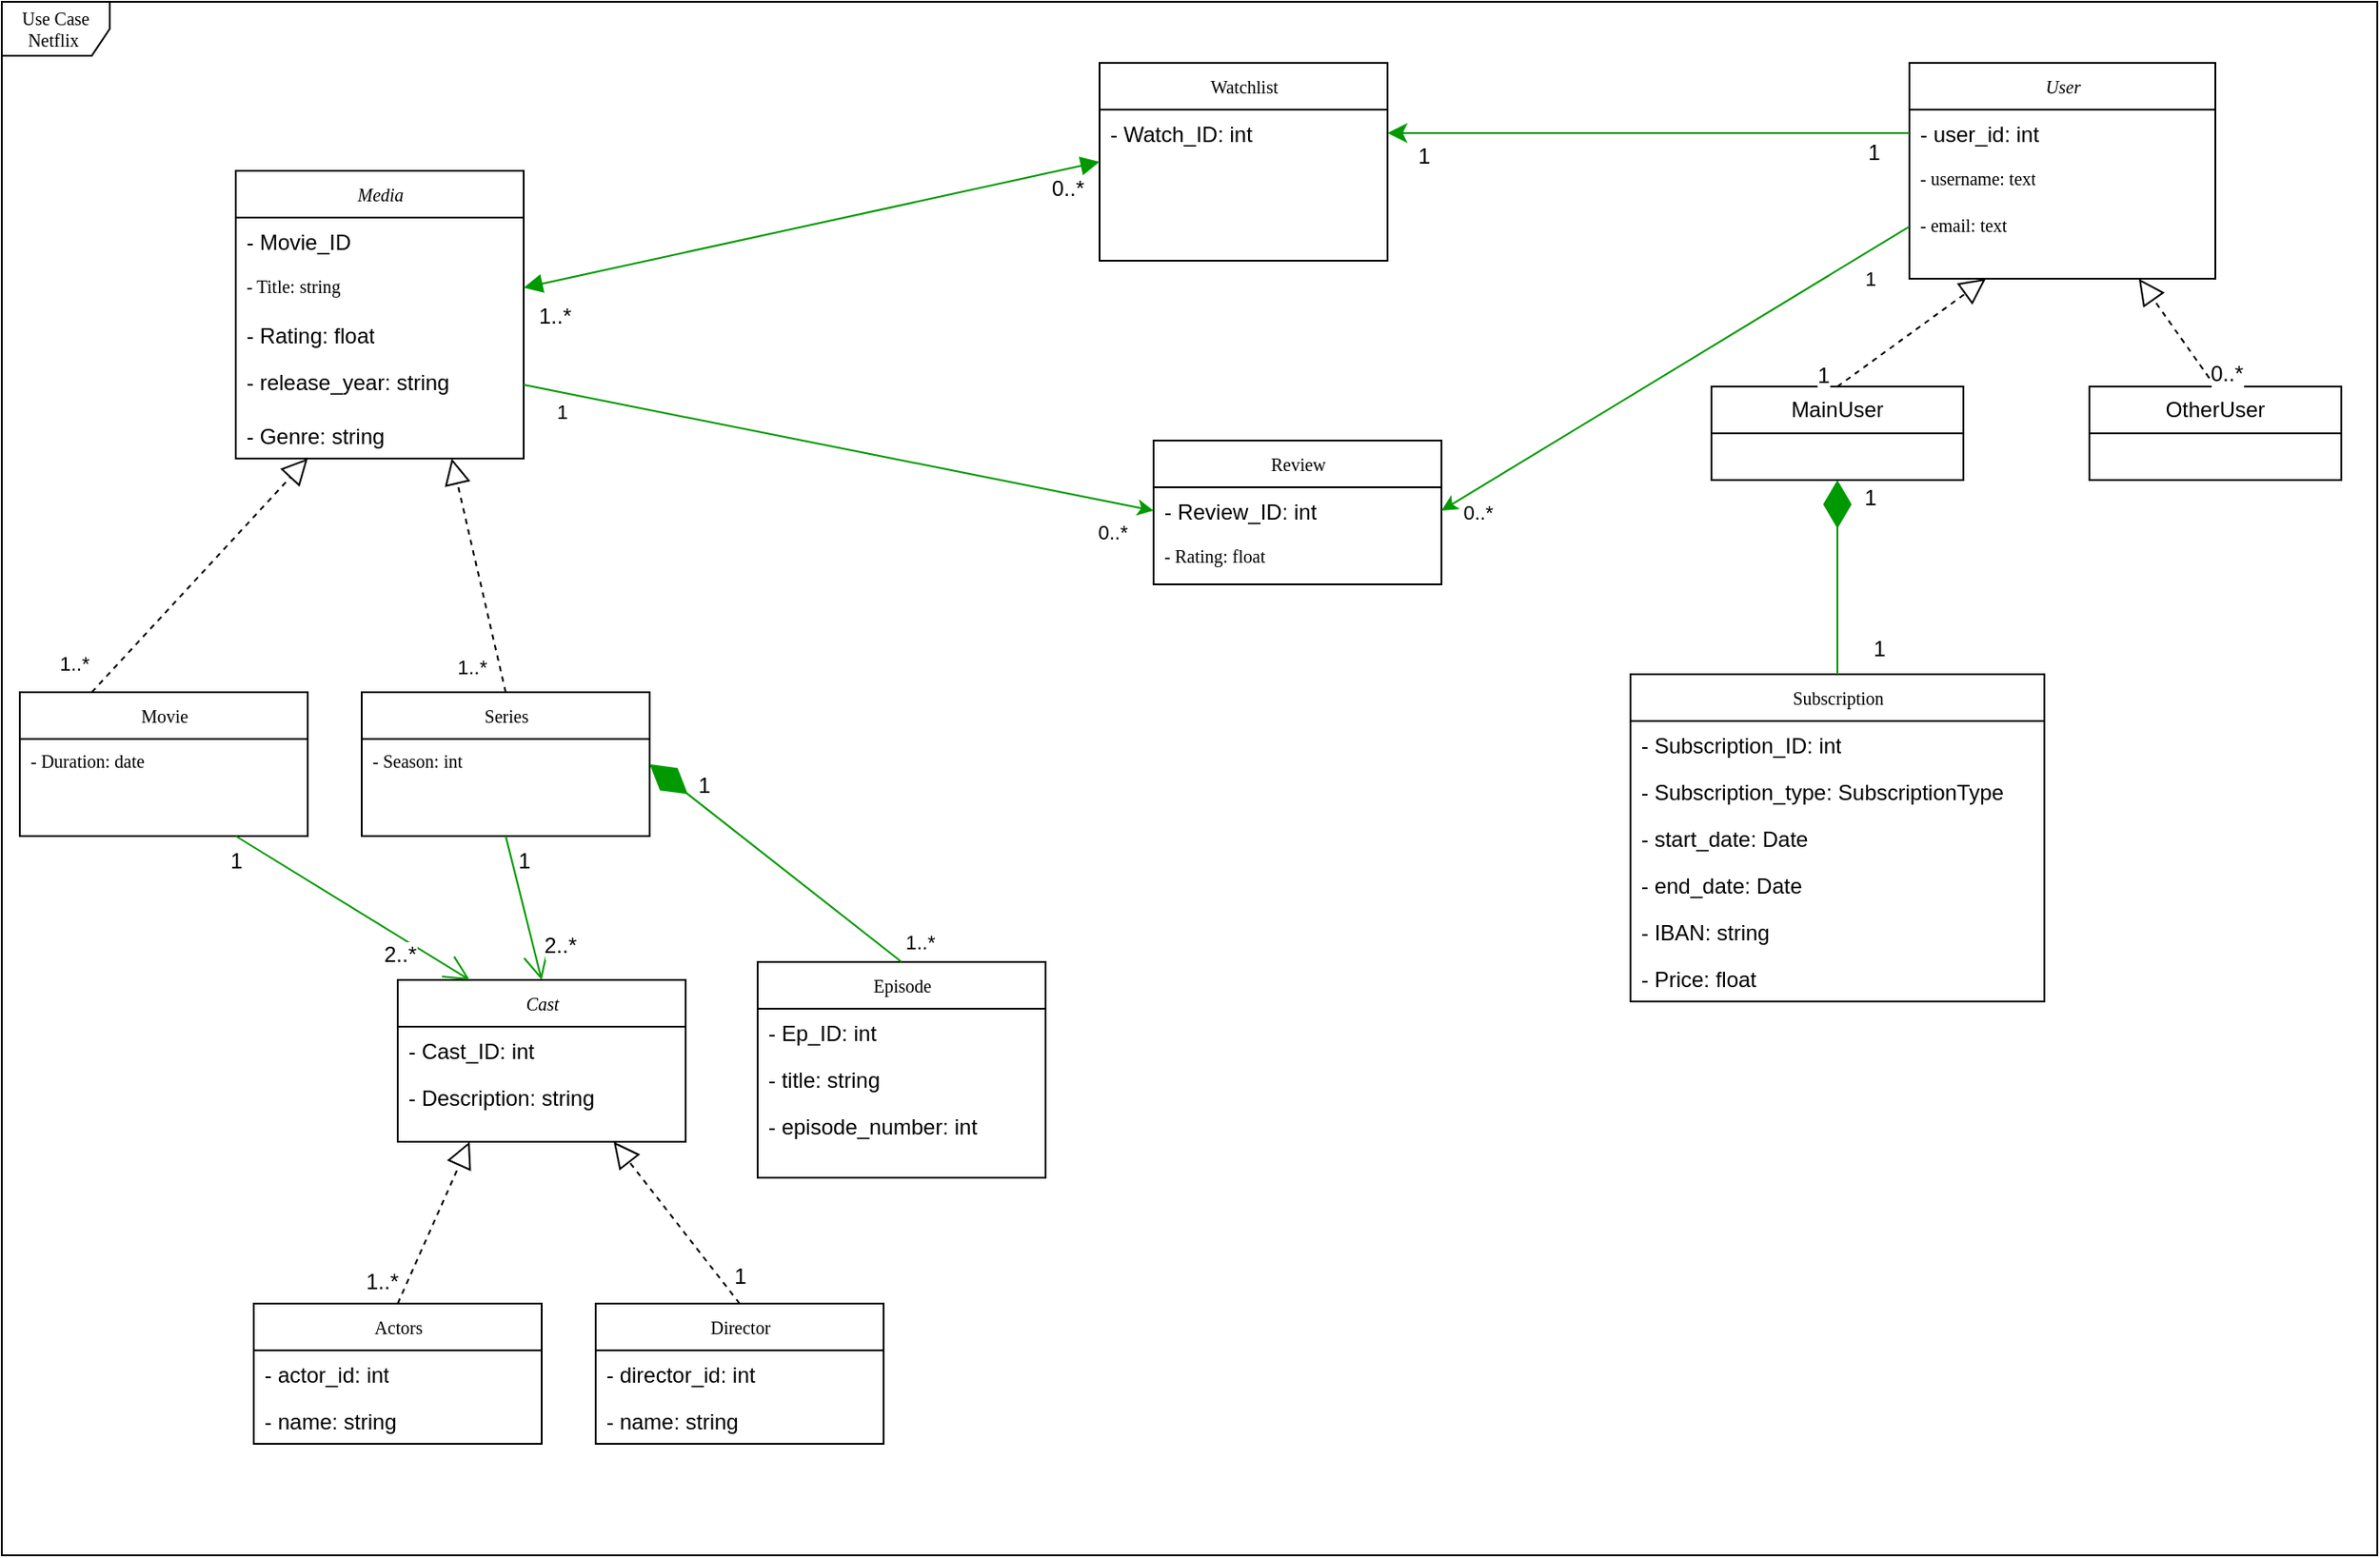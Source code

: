 <mxfile version="24.8.3">
  <diagram name="Page-1" id="c4acf3e9-155e-7222-9cf6-157b1a14988f">
    <mxGraphModel dx="1352" dy="1487" grid="1" gridSize="10" guides="1" tooltips="1" connect="1" arrows="1" fold="1" page="1" pageScale="1" pageWidth="850" pageHeight="1100" background="none" math="0" shadow="0">
      <root>
        <mxCell id="0" />
        <mxCell id="1" parent="0" />
        <mxCell id="17acba5748e5396b-1" value="Use Case Netflix&amp;nbsp;" style="shape=umlFrame;whiteSpace=wrap;html=1;rounded=0;shadow=0;comic=0;labelBackgroundColor=none;strokeWidth=1;fontFamily=Verdana;fontSize=10;align=center;" parent="1" vertex="1">
          <mxGeometry x="60" y="-1064" width="1320" height="864" as="geometry" />
        </mxCell>
        <mxCell id="17acba5748e5396b-30" value="Movie" style="swimlane;html=1;fontStyle=0;childLayout=stackLayout;horizontal=1;startSize=26;fillColor=none;horizontalStack=0;resizeParent=1;resizeLast=0;collapsible=1;marginBottom=0;swimlaneFillColor=#ffffff;rounded=0;shadow=0;comic=0;labelBackgroundColor=none;strokeWidth=1;fontFamily=Verdana;fontSize=10;align=center;" parent="1" vertex="1">
          <mxGeometry x="70" y="-680" width="160" height="80" as="geometry" />
        </mxCell>
        <mxCell id="MXeGfviL51i1jRM-pdPd-1" value="- Duration: date" style="text;html=1;strokeColor=none;fillColor=none;align=left;verticalAlign=top;spacingLeft=4;spacingRight=4;whiteSpace=wrap;overflow=hidden;rotatable=0;points=[[0,0.5],[1,0.5]];portConstraint=eastwest;fontFamily=Verdana;fontSize=10;fontColor=default;fontStyle=0;labelBackgroundColor=none;" parent="17acba5748e5396b-30" vertex="1">
          <mxGeometry y="26" width="160" height="26" as="geometry" />
        </mxCell>
        <mxCell id="u5OW4T7a8DiHMdrfiU4O-11" value="Episode" style="swimlane;html=1;fontStyle=0;childLayout=stackLayout;horizontal=1;startSize=26;fillColor=none;horizontalStack=0;resizeParent=1;resizeLast=0;collapsible=1;marginBottom=0;swimlaneFillColor=#ffffff;rounded=0;shadow=0;comic=0;labelBackgroundColor=none;strokeWidth=1;fontFamily=Verdana;fontSize=10;align=center;" parent="1" vertex="1">
          <mxGeometry x="480" y="-530" width="160" height="120" as="geometry">
            <mxRectangle x="310" y="-756" width="80" height="30" as="alternateBounds" />
          </mxGeometry>
        </mxCell>
        <mxCell id="u5OW4T7a8DiHMdrfiU4O-12" value="- Ep_ID: int&lt;div&gt;&lt;br&gt;&lt;/div&gt;" style="text;html=1;strokeColor=none;fillColor=none;align=left;verticalAlign=top;spacingLeft=4;spacingRight=4;whiteSpace=wrap;overflow=hidden;rotatable=0;points=[[0,0.5],[1,0.5]];portConstraint=eastwest;" parent="u5OW4T7a8DiHMdrfiU4O-11" vertex="1">
          <mxGeometry y="26" width="160" height="26" as="geometry" />
        </mxCell>
        <mxCell id="u5OW4T7a8DiHMdrfiU4O-13" value="&lt;div&gt;- title: string&lt;/div&gt;&lt;div&gt;&lt;br&gt;&lt;/div&gt;" style="text;html=1;strokeColor=none;fillColor=none;align=left;verticalAlign=top;spacingLeft=4;spacingRight=4;whiteSpace=wrap;overflow=hidden;rotatable=0;points=[[0,0.5],[1,0.5]];portConstraint=eastwest;" parent="u5OW4T7a8DiHMdrfiU4O-11" vertex="1">
          <mxGeometry y="52" width="160" height="26" as="geometry" />
        </mxCell>
        <mxCell id="u5OW4T7a8DiHMdrfiU4O-37" value="&lt;div&gt;- episode_number: int&lt;/div&gt;&lt;div&gt;&lt;br&gt;&lt;/div&gt;" style="text;html=1;strokeColor=none;fillColor=none;align=left;verticalAlign=top;spacingLeft=4;spacingRight=4;whiteSpace=wrap;overflow=hidden;rotatable=0;points=[[0,0.5],[1,0.5]];portConstraint=eastwest;" parent="u5OW4T7a8DiHMdrfiU4O-11" vertex="1">
          <mxGeometry y="78" width="160" height="26" as="geometry" />
        </mxCell>
        <mxCell id="u5OW4T7a8DiHMdrfiU4O-19" value="Series" style="swimlane;html=1;fontStyle=0;childLayout=stackLayout;horizontal=1;startSize=26;fillColor=none;horizontalStack=0;resizeParent=1;resizeLast=0;collapsible=1;marginBottom=0;swimlaneFillColor=#ffffff;rounded=0;shadow=0;comic=0;labelBackgroundColor=none;strokeWidth=1;fontFamily=Verdana;fontSize=10;align=center;strokeColor=default;verticalAlign=middle;fontColor=default;" parent="1" vertex="1">
          <mxGeometry x="260" y="-680" width="160" height="80" as="geometry" />
        </mxCell>
        <mxCell id="pWf0yoMoPzwOqvPtpyno-2" value="- Season: int" style="text;html=1;strokeColor=none;fillColor=none;align=left;verticalAlign=top;spacingLeft=4;spacingRight=4;whiteSpace=wrap;overflow=hidden;rotatable=0;points=[[0,0.5],[1,0.5]];portConstraint=eastwest;fontFamily=Verdana;fontSize=10;fontColor=default;fontStyle=0;labelBackgroundColor=none;" parent="u5OW4T7a8DiHMdrfiU4O-19" vertex="1">
          <mxGeometry y="26" width="160" height="26" as="geometry" />
        </mxCell>
        <mxCell id="u5OW4T7a8DiHMdrfiU4O-46" value="&lt;i&gt;Media&lt;/i&gt;" style="swimlane;html=1;fontStyle=0;childLayout=stackLayout;horizontal=1;startSize=26;fillColor=none;horizontalStack=0;resizeParent=1;resizeLast=0;collapsible=1;marginBottom=0;swimlaneFillColor=#ffffff;rounded=0;shadow=0;comic=0;labelBackgroundColor=none;strokeWidth=1;fontFamily=Verdana;fontSize=10;align=center;strokeColor=default;verticalAlign=middle;fontColor=default;" parent="1" vertex="1">
          <mxGeometry x="190" y="-970" width="160" height="160" as="geometry" />
        </mxCell>
        <mxCell id="u5OW4T7a8DiHMdrfiU4O-36" value="- Movie_ID" style="text;html=1;strokeColor=none;fillColor=none;align=left;verticalAlign=top;spacingLeft=4;spacingRight=4;whiteSpace=wrap;overflow=hidden;rotatable=0;points=[[0,0.5],[1,0.5]];portConstraint=eastwest;" parent="u5OW4T7a8DiHMdrfiU4O-46" vertex="1">
          <mxGeometry y="26" width="160" height="26" as="geometry" />
        </mxCell>
        <mxCell id="u5OW4T7a8DiHMdrfiU4O-67" value="- Title: string" style="text;html=1;strokeColor=none;fillColor=none;align=left;verticalAlign=top;spacingLeft=4;spacingRight=4;whiteSpace=wrap;overflow=hidden;rotatable=0;points=[[0,0.5],[1,0.5]];portConstraint=eastwest;fontFamily=Verdana;fontSize=10;fontColor=default;fontStyle=0;labelBackgroundColor=none;" parent="u5OW4T7a8DiHMdrfiU4O-46" vertex="1">
          <mxGeometry y="52" width="160" height="26" as="geometry" />
        </mxCell>
        <mxCell id="u5OW4T7a8DiHMdrfiU4O-68" value="&lt;div&gt;&lt;span style=&quot;background-color: initial;&quot;&gt;- Rating: float&lt;/span&gt;&lt;/div&gt;&lt;div&gt;&lt;span style=&quot;background-color: initial;&quot;&gt;&lt;br&gt;&lt;/span&gt;&lt;/div&gt;" style="text;html=1;strokeColor=none;fillColor=none;align=left;verticalAlign=top;spacingLeft=4;spacingRight=4;whiteSpace=wrap;overflow=hidden;rotatable=0;points=[[0,0.5],[1,0.5]];portConstraint=eastwest;" parent="u5OW4T7a8DiHMdrfiU4O-46" vertex="1">
          <mxGeometry y="78" width="160" height="26" as="geometry" />
        </mxCell>
        <mxCell id="u5OW4T7a8DiHMdrfiU4O-86" value="- release_year: string" style="text;html=1;strokeColor=none;fillColor=none;align=left;verticalAlign=top;spacingLeft=4;spacingRight=4;whiteSpace=wrap;overflow=hidden;rotatable=0;points=[[0,0.5],[1,0.5]];portConstraint=eastwest;" parent="u5OW4T7a8DiHMdrfiU4O-46" vertex="1">
          <mxGeometry y="104" width="160" height="30" as="geometry" />
        </mxCell>
        <mxCell id="MXeGfviL51i1jRM-pdPd-2" value="- Genre: string" style="text;html=1;strokeColor=none;fillColor=none;align=left;verticalAlign=top;spacingLeft=4;spacingRight=4;whiteSpace=wrap;overflow=hidden;rotatable=0;points=[[0,0.5],[1,0.5]];portConstraint=eastwest;" parent="u5OW4T7a8DiHMdrfiU4O-46" vertex="1">
          <mxGeometry y="134" width="160" height="26" as="geometry" />
        </mxCell>
        <mxCell id="u5OW4T7a8DiHMdrfiU4O-60" value="" style="endArrow=block;dashed=1;endFill=0;endSize=12;html=1;rounded=0;exitX=0.25;exitY=0;exitDx=0;exitDy=0;entryX=0.25;entryY=1;entryDx=0;entryDy=0;" parent="1" source="17acba5748e5396b-30" target="u5OW4T7a8DiHMdrfiU4O-46" edge="1">
          <mxGeometry width="160" relative="1" as="geometry">
            <mxPoint x="290" y="-760" as="sourcePoint" />
            <mxPoint x="450" y="-760" as="targetPoint" />
          </mxGeometry>
        </mxCell>
        <mxCell id="pWf0yoMoPzwOqvPtpyno-44" value="1..*" style="edgeLabel;html=1;align=center;verticalAlign=middle;resizable=0;points=[];" parent="u5OW4T7a8DiHMdrfiU4O-60" vertex="1" connectable="0">
          <mxGeometry x="-0.767" y="-1" relative="1" as="geometry">
            <mxPoint x="-25" y="-2" as="offset" />
          </mxGeometry>
        </mxCell>
        <mxCell id="u5OW4T7a8DiHMdrfiU4O-62" value="" style="endArrow=block;dashed=1;endFill=0;endSize=12;html=1;rounded=0;entryX=0.75;entryY=1;entryDx=0;entryDy=0;exitX=0.5;exitY=0;exitDx=0;exitDy=0;" parent="1" source="u5OW4T7a8DiHMdrfiU4O-19" target="u5OW4T7a8DiHMdrfiU4O-46" edge="1">
          <mxGeometry width="160" relative="1" as="geometry">
            <mxPoint x="290" y="-760" as="sourcePoint" />
            <mxPoint x="450" y="-760" as="targetPoint" />
          </mxGeometry>
        </mxCell>
        <mxCell id="pWf0yoMoPzwOqvPtpyno-45" value="1..*" style="edgeLabel;html=1;align=center;verticalAlign=middle;resizable=0;points=[];" parent="u5OW4T7a8DiHMdrfiU4O-62" vertex="1" connectable="0">
          <mxGeometry x="-0.756" y="1" relative="1" as="geometry">
            <mxPoint x="-15" y="2" as="offset" />
          </mxGeometry>
        </mxCell>
        <mxCell id="u5OW4T7a8DiHMdrfiU4O-77" value="" style="endArrow=diamondThin;endFill=1;endSize=24;html=1;rounded=0;exitX=0.5;exitY=0;exitDx=0;exitDy=0;targetPerimeterSpacing=0;entryX=1;entryY=0.5;entryDx=0;entryDy=0;strokeColor=#009900;" parent="1" source="u5OW4T7a8DiHMdrfiU4O-11" target="u5OW4T7a8DiHMdrfiU4O-19" edge="1">
          <mxGeometry width="160" relative="1" as="geometry">
            <mxPoint x="290" y="-520" as="sourcePoint" />
            <mxPoint x="340" y="-600" as="targetPoint" />
          </mxGeometry>
        </mxCell>
        <mxCell id="u5OW4T7a8DiHMdrfiU4O-81" value="1..*" style="edgeLabel;html=1;align=center;verticalAlign=middle;resizable=0;points=[];" parent="u5OW4T7a8DiHMdrfiU4O-77" vertex="1" connectable="0">
          <mxGeometry x="-0.769" relative="1" as="geometry">
            <mxPoint x="26" y="1" as="offset" />
          </mxGeometry>
        </mxCell>
        <mxCell id="FZOh3PhhekjQOjzV-3sp-29" value="1" style="edgeLabel;html=1;align=center;verticalAlign=middle;resizable=0;points=[];fontSize=12;" parent="u5OW4T7a8DiHMdrfiU4O-77" vertex="1" connectable="0">
          <mxGeometry x="0.823" y="3" relative="1" as="geometry">
            <mxPoint x="19" as="offset" />
          </mxGeometry>
        </mxCell>
        <mxCell id="OyGu7xgzBfIXpcRJ4Xiw-1" value="Watchlist" style="swimlane;html=1;fontStyle=0;childLayout=stackLayout;horizontal=1;startSize=26;fillColor=none;horizontalStack=0;resizeParent=1;resizeLast=0;collapsible=1;marginBottom=0;swimlaneFillColor=#ffffff;rounded=0;shadow=0;comic=0;labelBackgroundColor=none;strokeWidth=1;fontFamily=Verdana;fontSize=10;align=center;" parent="1" vertex="1">
          <mxGeometry x="670" y="-1030" width="160" height="110" as="geometry" />
        </mxCell>
        <mxCell id="OyGu7xgzBfIXpcRJ4Xiw-2" value="- Watch_ID: int" style="text;html=1;strokeColor=none;fillColor=none;align=left;verticalAlign=top;spacingLeft=4;spacingRight=4;whiteSpace=wrap;overflow=hidden;rotatable=0;points=[[0,0.5],[1,0.5]];portConstraint=eastwest;" parent="OyGu7xgzBfIXpcRJ4Xiw-1" vertex="1">
          <mxGeometry y="26" width="160" height="26" as="geometry" />
        </mxCell>
        <mxCell id="OyGu7xgzBfIXpcRJ4Xiw-7" value="Director" style="swimlane;html=1;fontStyle=0;childLayout=stackLayout;horizontal=1;startSize=26;fillColor=none;horizontalStack=0;resizeParent=1;resizeLast=0;collapsible=1;marginBottom=0;swimlaneFillColor=#ffffff;rounded=0;shadow=0;comic=0;labelBackgroundColor=none;strokeWidth=1;fontFamily=Verdana;fontSize=10;align=center;" parent="1" vertex="1">
          <mxGeometry x="390" y="-340" width="160" height="78" as="geometry" />
        </mxCell>
        <mxCell id="OyGu7xgzBfIXpcRJ4Xiw-9" value="- director_id: int" style="text;html=1;strokeColor=none;fillColor=none;align=left;verticalAlign=top;spacingLeft=4;spacingRight=4;whiteSpace=wrap;overflow=hidden;rotatable=0;points=[[0,0.5],[1,0.5]];portConstraint=eastwest;" parent="OyGu7xgzBfIXpcRJ4Xiw-7" vertex="1">
          <mxGeometry y="26" width="160" height="26" as="geometry" />
        </mxCell>
        <mxCell id="FZOh3PhhekjQOjzV-3sp-2" value="- name: string" style="text;html=1;strokeColor=none;fillColor=none;align=left;verticalAlign=top;spacingLeft=4;spacingRight=4;whiteSpace=wrap;overflow=hidden;rotatable=0;points=[[0,0.5],[1,0.5]];portConstraint=eastwest;" parent="OyGu7xgzBfIXpcRJ4Xiw-7" vertex="1">
          <mxGeometry y="52" width="160" height="26" as="geometry" />
        </mxCell>
        <mxCell id="OyGu7xgzBfIXpcRJ4Xiw-11" value="Actors" style="swimlane;html=1;fontStyle=0;childLayout=stackLayout;horizontal=1;startSize=26;fillColor=none;horizontalStack=0;resizeParent=1;resizeLast=0;collapsible=1;marginBottom=0;swimlaneFillColor=#ffffff;rounded=0;shadow=0;comic=0;labelBackgroundColor=none;strokeWidth=1;fontFamily=Verdana;fontSize=10;align=center;" parent="1" vertex="1">
          <mxGeometry x="200" y="-340" width="160" height="78" as="geometry" />
        </mxCell>
        <mxCell id="OyGu7xgzBfIXpcRJ4Xiw-13" value="- actor_id: int" style="text;html=1;strokeColor=none;fillColor=none;align=left;verticalAlign=top;spacingLeft=4;spacingRight=4;whiteSpace=wrap;overflow=hidden;rotatable=0;points=[[0,0.5],[1,0.5]];portConstraint=eastwest;" parent="OyGu7xgzBfIXpcRJ4Xiw-11" vertex="1">
          <mxGeometry y="26" width="160" height="26" as="geometry" />
        </mxCell>
        <mxCell id="FZOh3PhhekjQOjzV-3sp-1" value="-&amp;nbsp;&lt;span style=&quot;background-color: initial;&quot;&gt;name: string&lt;/span&gt;&lt;div&gt;&lt;div&gt;&lt;br&gt;&lt;/div&gt;&lt;/div&gt;" style="text;html=1;strokeColor=none;fillColor=none;align=left;verticalAlign=top;spacingLeft=4;spacingRight=4;whiteSpace=wrap;overflow=hidden;rotatable=0;points=[[0,0.5],[1,0.5]];portConstraint=eastwest;" parent="OyGu7xgzBfIXpcRJ4Xiw-11" vertex="1">
          <mxGeometry y="52" width="160" height="26" as="geometry" />
        </mxCell>
        <mxCell id="OyGu7xgzBfIXpcRJ4Xiw-15" value="&lt;i&gt;Cast&lt;/i&gt;" style="swimlane;html=1;fontStyle=0;childLayout=stackLayout;horizontal=1;startSize=26;fillColor=none;horizontalStack=0;resizeParent=1;resizeLast=0;collapsible=1;marginBottom=0;swimlaneFillColor=#ffffff;rounded=0;shadow=0;comic=0;labelBackgroundColor=none;strokeWidth=1;fontFamily=Verdana;fontSize=10;align=center;" parent="1" vertex="1">
          <mxGeometry x="280" y="-520" width="160" height="90" as="geometry" />
        </mxCell>
        <mxCell id="OyGu7xgzBfIXpcRJ4Xiw-17" value="- Cast_ID: int" style="text;html=1;strokeColor=none;fillColor=none;align=left;verticalAlign=top;spacingLeft=4;spacingRight=4;whiteSpace=wrap;overflow=hidden;rotatable=0;points=[[0,0.5],[1,0.5]];portConstraint=eastwest;" parent="OyGu7xgzBfIXpcRJ4Xiw-15" vertex="1">
          <mxGeometry y="26" width="160" height="26" as="geometry" />
        </mxCell>
        <mxCell id="MXeGfviL51i1jRM-pdPd-3" value="- Description: string" style="text;html=1;strokeColor=none;fillColor=none;align=left;verticalAlign=top;spacingLeft=4;spacingRight=4;whiteSpace=wrap;overflow=hidden;rotatable=0;points=[[0,0.5],[1,0.5]];portConstraint=eastwest;" parent="OyGu7xgzBfIXpcRJ4Xiw-15" vertex="1">
          <mxGeometry y="52" width="160" height="26" as="geometry" />
        </mxCell>
        <mxCell id="OyGu7xgzBfIXpcRJ4Xiw-27" value="&lt;i&gt;User&lt;/i&gt;" style="swimlane;html=1;fontStyle=0;childLayout=stackLayout;horizontal=1;startSize=26;fillColor=none;horizontalStack=0;resizeParent=1;resizeLast=0;collapsible=1;marginBottom=0;swimlaneFillColor=#ffffff;rounded=0;shadow=0;comic=0;labelBackgroundColor=none;strokeWidth=1;fontFamily=Verdana;fontSize=10;align=center;" parent="1" vertex="1">
          <mxGeometry x="1120" y="-1030" width="170" height="120" as="geometry" />
        </mxCell>
        <mxCell id="OyGu7xgzBfIXpcRJ4Xiw-29" value="- user_id: int" style="text;html=1;strokeColor=none;fillColor=none;align=left;verticalAlign=top;spacingLeft=4;spacingRight=4;whiteSpace=wrap;overflow=hidden;rotatable=0;points=[[0,0.5],[1,0.5]];portConstraint=eastwest;" parent="OyGu7xgzBfIXpcRJ4Xiw-27" vertex="1">
          <mxGeometry y="26" width="170" height="26" as="geometry" />
        </mxCell>
        <mxCell id="OyGu7xgzBfIXpcRJ4Xiw-30" value="- username: text" style="text;html=1;strokeColor=none;fillColor=none;align=left;verticalAlign=top;spacingLeft=4;spacingRight=4;whiteSpace=wrap;overflow=hidden;rotatable=0;points=[[0,0.5],[1,0.5]];portConstraint=eastwest;fontFamily=Verdana;fontSize=10;fontColor=default;fontStyle=0;labelBackgroundColor=none;" parent="OyGu7xgzBfIXpcRJ4Xiw-27" vertex="1">
          <mxGeometry y="52" width="170" height="26" as="geometry" />
        </mxCell>
        <mxCell id="OyGu7xgzBfIXpcRJ4Xiw-31" value="- email: text" style="text;html=1;strokeColor=none;fillColor=none;align=left;verticalAlign=top;spacingLeft=4;spacingRight=4;whiteSpace=wrap;overflow=hidden;rotatable=0;points=[[0,0.5],[1,0.5]];portConstraint=eastwest;fontFamily=Verdana;fontSize=10;fontColor=default;fontStyle=0;labelBackgroundColor=none;" parent="OyGu7xgzBfIXpcRJ4Xiw-27" vertex="1">
          <mxGeometry y="78" width="170" height="26" as="geometry" />
        </mxCell>
        <mxCell id="OyGu7xgzBfIXpcRJ4Xiw-36" value="Review" style="swimlane;html=1;fontStyle=0;childLayout=stackLayout;horizontal=1;startSize=26;fillColor=none;horizontalStack=0;resizeParent=1;resizeLast=0;collapsible=1;marginBottom=0;swimlaneFillColor=#ffffff;rounded=0;shadow=0;comic=0;labelBackgroundColor=none;strokeWidth=1;fontFamily=Verdana;fontSize=10;align=center;" parent="1" vertex="1">
          <mxGeometry x="700" y="-820" width="160" height="80" as="geometry" />
        </mxCell>
        <mxCell id="OyGu7xgzBfIXpcRJ4Xiw-37" value="- Review_ID: int" style="text;html=1;strokeColor=none;fillColor=none;align=left;verticalAlign=top;spacingLeft=4;spacingRight=4;whiteSpace=wrap;overflow=hidden;rotatable=0;points=[[0,0.5],[1,0.5]];portConstraint=eastwest;" parent="OyGu7xgzBfIXpcRJ4Xiw-36" vertex="1">
          <mxGeometry y="26" width="160" height="26" as="geometry" />
        </mxCell>
        <mxCell id="OyGu7xgzBfIXpcRJ4Xiw-39" value="- Rating: float" style="text;html=1;strokeColor=none;fillColor=none;align=left;verticalAlign=top;spacingLeft=4;spacingRight=4;whiteSpace=wrap;overflow=hidden;rotatable=0;points=[[0,0.5],[1,0.5]];portConstraint=eastwest;fontFamily=Verdana;fontSize=10;fontColor=default;fontStyle=0;labelBackgroundColor=none;" parent="OyGu7xgzBfIXpcRJ4Xiw-36" vertex="1">
          <mxGeometry y="52" width="160" height="26" as="geometry" />
        </mxCell>
        <mxCell id="pWf0yoMoPzwOqvPtpyno-21" value="MainUser" style="swimlane;fontStyle=0;childLayout=stackLayout;horizontal=1;startSize=26;fillColor=none;horizontalStack=0;resizeParent=1;resizeParentMax=0;resizeLast=0;collapsible=1;marginBottom=0;whiteSpace=wrap;html=1;" parent="1" vertex="1">
          <mxGeometry x="1010" y="-850" width="140" height="52" as="geometry" />
        </mxCell>
        <mxCell id="pWf0yoMoPzwOqvPtpyno-25" value="OtherUser" style="swimlane;fontStyle=0;childLayout=stackLayout;horizontal=1;startSize=26;fillColor=none;horizontalStack=0;resizeParent=1;resizeParentMax=0;resizeLast=0;collapsible=1;marginBottom=0;whiteSpace=wrap;html=1;" parent="1" vertex="1">
          <mxGeometry x="1220" y="-850" width="140" height="52" as="geometry" />
        </mxCell>
        <mxCell id="DgT4F2RhsA6bsG1ZUHsH-12" value="" style="endArrow=block;dashed=1;endFill=0;endSize=12;html=1;rounded=0;fontSize=12;curved=1;exitX=0.5;exitY=0;exitDx=0;exitDy=0;entryX=0.25;entryY=1;entryDx=0;entryDy=0;" parent="1" source="pWf0yoMoPzwOqvPtpyno-21" target="OyGu7xgzBfIXpcRJ4Xiw-27" edge="1">
          <mxGeometry width="160" relative="1" as="geometry">
            <mxPoint x="1370" y="-680" as="sourcePoint" />
            <mxPoint x="1530" y="-680" as="targetPoint" />
          </mxGeometry>
        </mxCell>
        <mxCell id="DgT4F2RhsA6bsG1ZUHsH-13" value="1" style="edgeLabel;html=1;align=center;verticalAlign=middle;resizable=0;points=[];fontSize=12;" parent="DgT4F2RhsA6bsG1ZUHsH-12" vertex="1" connectable="0">
          <mxGeometry x="-0.781" y="1" relative="1" as="geometry">
            <mxPoint x="-17" y="1" as="offset" />
          </mxGeometry>
        </mxCell>
        <mxCell id="DgT4F2RhsA6bsG1ZUHsH-14" value="" style="endArrow=block;dashed=1;endFill=0;endSize=12;html=1;rounded=0;fontSize=12;curved=1;exitX=0.5;exitY=0;exitDx=0;exitDy=0;entryX=0.75;entryY=1;entryDx=0;entryDy=0;" parent="1" source="pWf0yoMoPzwOqvPtpyno-25" target="OyGu7xgzBfIXpcRJ4Xiw-27" edge="1">
          <mxGeometry width="160" relative="1" as="geometry">
            <mxPoint x="1260" y="-570" as="sourcePoint" />
            <mxPoint x="1420" y="-570" as="targetPoint" />
          </mxGeometry>
        </mxCell>
        <mxCell id="DgT4F2RhsA6bsG1ZUHsH-15" value="0..*" style="edgeLabel;html=1;align=center;verticalAlign=middle;resizable=0;points=[];fontSize=12;" parent="DgT4F2RhsA6bsG1ZUHsH-14" vertex="1" connectable="0">
          <mxGeometry x="-0.808" y="-1" relative="1" as="geometry">
            <mxPoint x="9" y="-1" as="offset" />
          </mxGeometry>
        </mxCell>
        <mxCell id="FZOh3PhhekjQOjzV-3sp-3" value="Subscription" style="swimlane;html=1;fontStyle=0;childLayout=stackLayout;horizontal=1;startSize=26;fillColor=none;horizontalStack=0;resizeParent=1;resizeLast=0;collapsible=1;marginBottom=0;swimlaneFillColor=#ffffff;rounded=0;shadow=0;comic=0;labelBackgroundColor=none;strokeWidth=1;fontFamily=Verdana;fontSize=10;align=center;" parent="1" vertex="1">
          <mxGeometry x="965" y="-690" width="230" height="182" as="geometry" />
        </mxCell>
        <mxCell id="FZOh3PhhekjQOjzV-3sp-4" value="- Subscription_ID: int" style="text;html=1;strokeColor=none;fillColor=none;align=left;verticalAlign=top;spacingLeft=4;spacingRight=4;whiteSpace=wrap;overflow=hidden;rotatable=0;points=[[0,0.5],[1,0.5]];portConstraint=eastwest;" parent="FZOh3PhhekjQOjzV-3sp-3" vertex="1">
          <mxGeometry y="26" width="230" height="26" as="geometry" />
        </mxCell>
        <mxCell id="FZOh3PhhekjQOjzV-3sp-11" value="- Subscription_type: SubscriptionType" style="text;html=1;strokeColor=none;fillColor=none;align=left;verticalAlign=top;spacingLeft=4;spacingRight=4;whiteSpace=wrap;overflow=hidden;rotatable=0;points=[[0,0.5],[1,0.5]];portConstraint=eastwest;" parent="FZOh3PhhekjQOjzV-3sp-3" vertex="1">
          <mxGeometry y="52" width="230" height="26" as="geometry" />
        </mxCell>
        <mxCell id="FZOh3PhhekjQOjzV-3sp-12" value="- start_date: Date" style="text;html=1;strokeColor=none;fillColor=none;align=left;verticalAlign=top;spacingLeft=4;spacingRight=4;whiteSpace=wrap;overflow=hidden;rotatable=0;points=[[0,0.5],[1,0.5]];portConstraint=eastwest;" parent="FZOh3PhhekjQOjzV-3sp-3" vertex="1">
          <mxGeometry y="78" width="230" height="26" as="geometry" />
        </mxCell>
        <mxCell id="FZOh3PhhekjQOjzV-3sp-13" value="- end_date: Date" style="text;html=1;strokeColor=none;fillColor=none;align=left;verticalAlign=top;spacingLeft=4;spacingRight=4;whiteSpace=wrap;overflow=hidden;rotatable=0;points=[[0,0.5],[1,0.5]];portConstraint=eastwest;" parent="FZOh3PhhekjQOjzV-3sp-3" vertex="1">
          <mxGeometry y="104" width="230" height="26" as="geometry" />
        </mxCell>
        <mxCell id="FZOh3PhhekjQOjzV-3sp-32" value="- IBAN: string" style="text;html=1;strokeColor=none;fillColor=none;align=left;verticalAlign=top;spacingLeft=4;spacingRight=4;whiteSpace=wrap;overflow=hidden;rotatable=0;points=[[0,0.5],[1,0.5]];portConstraint=eastwest;" parent="FZOh3PhhekjQOjzV-3sp-3" vertex="1">
          <mxGeometry y="130" width="230" height="26" as="geometry" />
        </mxCell>
        <mxCell id="FZOh3PhhekjQOjzV-3sp-33" value="- Price: float" style="text;html=1;strokeColor=none;fillColor=none;align=left;verticalAlign=top;spacingLeft=4;spacingRight=4;whiteSpace=wrap;overflow=hidden;rotatable=0;points=[[0,0.5],[1,0.5]];portConstraint=eastwest;" parent="FZOh3PhhekjQOjzV-3sp-3" vertex="1">
          <mxGeometry y="156" width="230" height="26" as="geometry" />
        </mxCell>
        <mxCell id="FZOh3PhhekjQOjzV-3sp-15" value="" style="endArrow=diamondThin;endFill=1;endSize=24;html=1;rounded=0;fontSize=12;curved=1;entryX=0.5;entryY=1;entryDx=0;entryDy=0;exitX=0.5;exitY=0;exitDx=0;exitDy=0;strokeColor=#009900;" parent="1" source="FZOh3PhhekjQOjzV-3sp-3" target="pWf0yoMoPzwOqvPtpyno-21" edge="1">
          <mxGeometry width="160" relative="1" as="geometry">
            <mxPoint x="910" y="-730" as="sourcePoint" />
            <mxPoint x="1070" y="-730" as="targetPoint" />
          </mxGeometry>
        </mxCell>
        <mxCell id="FZOh3PhhekjQOjzV-3sp-18" value="1" style="edgeLabel;html=1;align=center;verticalAlign=middle;resizable=0;points=[];fontSize=12;" parent="FZOh3PhhekjQOjzV-3sp-15" vertex="1" connectable="0">
          <mxGeometry x="0.837" y="3" relative="1" as="geometry">
            <mxPoint x="21" y="1" as="offset" />
          </mxGeometry>
        </mxCell>
        <mxCell id="FZOh3PhhekjQOjzV-3sp-19" value="1" style="edgeLabel;html=1;align=center;verticalAlign=middle;resizable=0;points=[];fontSize=12;" parent="FZOh3PhhekjQOjzV-3sp-15" vertex="1" connectable="0">
          <mxGeometry x="-0.731" y="1" relative="1" as="geometry">
            <mxPoint x="24" as="offset" />
          </mxGeometry>
        </mxCell>
        <mxCell id="FZOh3PhhekjQOjzV-3sp-34" value="" style="endArrow=block;dashed=1;endFill=0;endSize=12;html=1;rounded=0;fontSize=12;curved=1;exitX=0.5;exitY=0;exitDx=0;exitDy=0;entryX=0.25;entryY=1;entryDx=0;entryDy=0;" parent="1" source="OyGu7xgzBfIXpcRJ4Xiw-11" target="OyGu7xgzBfIXpcRJ4Xiw-15" edge="1">
          <mxGeometry width="160" relative="1" as="geometry">
            <mxPoint x="310" y="-420" as="sourcePoint" />
            <mxPoint x="470" y="-420" as="targetPoint" />
          </mxGeometry>
        </mxCell>
        <mxCell id="FZOh3PhhekjQOjzV-3sp-55" value="1..*" style="edgeLabel;html=1;align=center;verticalAlign=middle;resizable=0;points=[];fontSize=12;" parent="FZOh3PhhekjQOjzV-3sp-34" vertex="1" connectable="0">
          <mxGeometry x="-0.728" y="-1" relative="1" as="geometry">
            <mxPoint x="-16" as="offset" />
          </mxGeometry>
        </mxCell>
        <mxCell id="FZOh3PhhekjQOjzV-3sp-35" value="" style="endArrow=block;dashed=1;endFill=0;endSize=12;html=1;rounded=0;fontSize=12;curved=1;exitX=0.5;exitY=0;exitDx=0;exitDy=0;entryX=0.75;entryY=1;entryDx=0;entryDy=0;" parent="1" source="OyGu7xgzBfIXpcRJ4Xiw-7" target="OyGu7xgzBfIXpcRJ4Xiw-15" edge="1">
          <mxGeometry width="160" relative="1" as="geometry">
            <mxPoint x="310" y="-420" as="sourcePoint" />
            <mxPoint x="470" y="-420" as="targetPoint" />
          </mxGeometry>
        </mxCell>
        <mxCell id="FZOh3PhhekjQOjzV-3sp-56" value="1" style="edgeLabel;html=1;align=center;verticalAlign=middle;resizable=0;points=[];fontSize=12;" parent="FZOh3PhhekjQOjzV-3sp-35" vertex="1" connectable="0">
          <mxGeometry x="-0.657" relative="1" as="geometry">
            <mxPoint x="12" as="offset" />
          </mxGeometry>
        </mxCell>
        <mxCell id="FZOh3PhhekjQOjzV-3sp-37" style="edgeStyle=none;curved=1;rounded=0;orthogonalLoop=1;jettySize=auto;html=1;exitX=0;exitY=0.5;exitDx=0;exitDy=0;entryX=1;entryY=0.5;entryDx=0;entryDy=0;fontSize=12;startSize=8;endSize=8;strokeColor=#009900;" parent="1" source="OyGu7xgzBfIXpcRJ4Xiw-29" target="OyGu7xgzBfIXpcRJ4Xiw-2" edge="1">
          <mxGeometry relative="1" as="geometry" />
        </mxCell>
        <mxCell id="FZOh3PhhekjQOjzV-3sp-38" value="1" style="edgeLabel;html=1;align=center;verticalAlign=middle;resizable=0;points=[];fontSize=12;" parent="FZOh3PhhekjQOjzV-3sp-37" vertex="1" connectable="0">
          <mxGeometry x="0.892" y="2" relative="1" as="geometry">
            <mxPoint x="4" y="11" as="offset" />
          </mxGeometry>
        </mxCell>
        <mxCell id="FZOh3PhhekjQOjzV-3sp-39" value="1" style="edgeLabel;html=1;align=center;verticalAlign=middle;resizable=0;points=[];fontSize=12;" parent="FZOh3PhhekjQOjzV-3sp-37" vertex="1" connectable="0">
          <mxGeometry x="-0.881" y="-1" relative="1" as="geometry">
            <mxPoint x="-3" y="12" as="offset" />
          </mxGeometry>
        </mxCell>
        <mxCell id="FZOh3PhhekjQOjzV-3sp-40" value="" style="endArrow=block;startArrow=block;endFill=1;startFill=1;html=1;rounded=0;fontSize=12;startSize=8;endSize=8;curved=1;exitX=1;exitY=0.5;exitDx=0;exitDy=0;entryX=0;entryY=0.5;entryDx=0;entryDy=0;strokeColor=#009900;" parent="1" source="u5OW4T7a8DiHMdrfiU4O-67" target="OyGu7xgzBfIXpcRJ4Xiw-1" edge="1">
          <mxGeometry width="160" relative="1" as="geometry">
            <mxPoint x="490" y="-890" as="sourcePoint" />
            <mxPoint x="650" y="-890" as="targetPoint" />
          </mxGeometry>
        </mxCell>
        <mxCell id="FZOh3PhhekjQOjzV-3sp-41" value="1..*" style="edgeLabel;html=1;align=center;verticalAlign=middle;resizable=0;points=[];fontSize=12;" parent="FZOh3PhhekjQOjzV-3sp-40" vertex="1" connectable="0">
          <mxGeometry x="-0.897" y="-1" relative="1" as="geometry">
            <mxPoint y="18" as="offset" />
          </mxGeometry>
        </mxCell>
        <mxCell id="FZOh3PhhekjQOjzV-3sp-42" value="0..*" style="edgeLabel;html=1;align=center;verticalAlign=middle;resizable=0;points=[];fontSize=12;" parent="FZOh3PhhekjQOjzV-3sp-40" vertex="1" connectable="0">
          <mxGeometry x="0.888" y="-1" relative="1" as="geometry">
            <mxPoint y="10" as="offset" />
          </mxGeometry>
        </mxCell>
        <mxCell id="FZOh3PhhekjQOjzV-3sp-49" value="" style="endArrow=open;endFill=1;endSize=12;html=1;rounded=0;fontSize=12;curved=1;exitX=0.75;exitY=1;exitDx=0;exitDy=0;entryX=0.25;entryY=0;entryDx=0;entryDy=0;strokeColor=#009900;" parent="1" source="17acba5748e5396b-30" target="OyGu7xgzBfIXpcRJ4Xiw-15" edge="1">
          <mxGeometry width="160" relative="1" as="geometry">
            <mxPoint x="240" y="-610" as="sourcePoint" />
            <mxPoint x="400" y="-610" as="targetPoint" />
          </mxGeometry>
        </mxCell>
        <mxCell id="FZOh3PhhekjQOjzV-3sp-51" value="1" style="edgeLabel;html=1;align=center;verticalAlign=middle;resizable=0;points=[];fontSize=12;" parent="FZOh3PhhekjQOjzV-3sp-49" vertex="1" connectable="0">
          <mxGeometry x="-0.626" y="-1" relative="1" as="geometry">
            <mxPoint x="-24" y="-2" as="offset" />
          </mxGeometry>
        </mxCell>
        <mxCell id="FZOh3PhhekjQOjzV-3sp-52" value="2..*" style="edgeLabel;html=1;align=center;verticalAlign=middle;resizable=0;points=[];fontSize=12;" parent="FZOh3PhhekjQOjzV-3sp-49" vertex="1" connectable="0">
          <mxGeometry x="0.674" y="1" relative="1" as="geometry">
            <mxPoint x="-19" as="offset" />
          </mxGeometry>
        </mxCell>
        <mxCell id="FZOh3PhhekjQOjzV-3sp-50" value="" style="endArrow=open;endFill=1;endSize=12;html=1;rounded=0;fontSize=12;curved=1;entryX=0.5;entryY=0;entryDx=0;entryDy=0;exitX=0.5;exitY=1;exitDx=0;exitDy=0;strokeColor=#009900;" parent="1" source="u5OW4T7a8DiHMdrfiU4O-19" target="OyGu7xgzBfIXpcRJ4Xiw-15" edge="1">
          <mxGeometry width="160" relative="1" as="geometry">
            <mxPoint x="240" y="-610" as="sourcePoint" />
            <mxPoint x="400" y="-610" as="targetPoint" />
          </mxGeometry>
        </mxCell>
        <mxCell id="FZOh3PhhekjQOjzV-3sp-53" value="1" style="edgeLabel;html=1;align=center;verticalAlign=middle;resizable=0;points=[];fontSize=12;" parent="FZOh3PhhekjQOjzV-3sp-50" vertex="1" connectable="0">
          <mxGeometry x="-0.735" relative="1" as="geometry">
            <mxPoint x="7" y="3" as="offset" />
          </mxGeometry>
        </mxCell>
        <mxCell id="FZOh3PhhekjQOjzV-3sp-54" value="2..*" style="edgeLabel;html=1;align=center;verticalAlign=middle;resizable=0;points=[];fontSize=12;" parent="FZOh3PhhekjQOjzV-3sp-50" vertex="1" connectable="0">
          <mxGeometry x="0.515" relative="1" as="geometry">
            <mxPoint x="15" as="offset" />
          </mxGeometry>
        </mxCell>
        <mxCell id="KhF7Z-STx-dn5dDtMnXj-1" value="" style="endArrow=classic;html=1;rounded=0;exitX=0;exitY=0.5;exitDx=0;exitDy=0;entryX=1;entryY=0.5;entryDx=0;entryDy=0;strokeColor=#009900;" edge="1" parent="1" source="OyGu7xgzBfIXpcRJ4Xiw-31" target="OyGu7xgzBfIXpcRJ4Xiw-37">
          <mxGeometry width="50" height="50" relative="1" as="geometry">
            <mxPoint x="610" y="-820" as="sourcePoint" />
            <mxPoint x="660" y="-870" as="targetPoint" />
          </mxGeometry>
        </mxCell>
        <mxCell id="KhF7Z-STx-dn5dDtMnXj-2" value="0..*" style="edgeLabel;html=1;align=center;verticalAlign=middle;resizable=0;points=[];" vertex="1" connectable="0" parent="KhF7Z-STx-dn5dDtMnXj-1">
          <mxGeometry x="0.85" y="1" relative="1" as="geometry">
            <mxPoint y="12" as="offset" />
          </mxGeometry>
        </mxCell>
        <mxCell id="KhF7Z-STx-dn5dDtMnXj-3" value="1" style="edgeLabel;html=1;align=center;verticalAlign=middle;resizable=0;points=[];" vertex="1" connectable="0" parent="KhF7Z-STx-dn5dDtMnXj-1">
          <mxGeometry x="-0.826" relative="1" as="geometry">
            <mxPoint y="15" as="offset" />
          </mxGeometry>
        </mxCell>
        <mxCell id="KhF7Z-STx-dn5dDtMnXj-4" value="" style="endArrow=classic;html=1;rounded=0;exitX=1;exitY=0.5;exitDx=0;exitDy=0;entryX=0;entryY=0.5;entryDx=0;entryDy=0;strokeColor=#009900;" edge="1" parent="1" source="u5OW4T7a8DiHMdrfiU4O-86" target="OyGu7xgzBfIXpcRJ4Xiw-37">
          <mxGeometry width="50" height="50" relative="1" as="geometry">
            <mxPoint x="560" y="-800" as="sourcePoint" />
            <mxPoint x="610" y="-850" as="targetPoint" />
          </mxGeometry>
        </mxCell>
        <mxCell id="KhF7Z-STx-dn5dDtMnXj-5" value="1" style="edgeLabel;html=1;align=center;verticalAlign=middle;resizable=0;points=[];" vertex="1" connectable="0" parent="KhF7Z-STx-dn5dDtMnXj-4">
          <mxGeometry x="-0.911" y="-1" relative="1" as="geometry">
            <mxPoint x="5" y="11" as="offset" />
          </mxGeometry>
        </mxCell>
        <mxCell id="KhF7Z-STx-dn5dDtMnXj-6" value="0..*" style="edgeLabel;html=1;align=center;verticalAlign=middle;resizable=0;points=[];" vertex="1" connectable="0" parent="KhF7Z-STx-dn5dDtMnXj-4">
          <mxGeometry x="0.865" relative="1" as="geometry">
            <mxPoint y="16" as="offset" />
          </mxGeometry>
        </mxCell>
      </root>
    </mxGraphModel>
  </diagram>
</mxfile>
